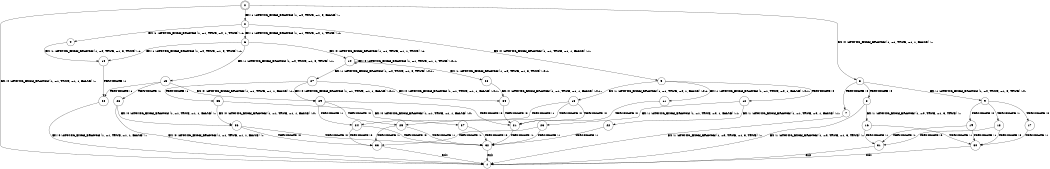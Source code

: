 digraph BCG {
size = "7, 10.5";
center = TRUE;
node [shape = circle];
0 [peripheries = 2];
0 -> 1 [label = "EX !0 !ATOMIC_EXCH_BRANCH (1, +1, TRUE, +1, 1, FALSE) !::"];
0 -> 2 [label = "EX !1 !ATOMIC_EXCH_BRANCH (1, +0, TRUE, +1, 3, FALSE) !::"];
0 -> 3 [label = "EX !0 !ATOMIC_EXCH_BRANCH (1, +1, TRUE, +1, 1, FALSE) !::"];
2 -> 4 [label = "EX !1 !ATOMIC_EXCH_BRANCH (1, +1, TRUE, +0, 1, TRUE) !:1:"];
2 -> 5 [label = "EX !0 !ATOMIC_EXCH_BRANCH (1, +1, TRUE, +1, 1, FALSE) !:1:"];
2 -> 6 [label = "EX !1 !ATOMIC_EXCH_BRANCH (1, +1, TRUE, +0, 1, TRUE) !:1:"];
3 -> 7 [label = "TERMINATE !0"];
3 -> 8 [label = "TERMINATE !0"];
3 -> 9 [label = "EX !1 !ATOMIC_EXCH_BRANCH (1, +0, TRUE, +1, 3, TRUE) !:0:"];
4 -> 10 [label = "EX !1 !ATOMIC_EXCH_BRANCH (1, +0, TRUE, +1, 3, TRUE) !:1:"];
5 -> 11 [label = "EX !1 !ATOMIC_EXCH_BRANCH (1, +1, TRUE, +0, 1, FALSE) !:0:1:"];
5 -> 12 [label = "TERMINATE !0"];
5 -> 13 [label = "EX !1 !ATOMIC_EXCH_BRANCH (1, +1, TRUE, +0, 1, FALSE) !:0:1:"];
6 -> 10 [label = "EX !1 !ATOMIC_EXCH_BRANCH (1, +0, TRUE, +1, 3, TRUE) !:1:"];
6 -> 14 [label = "EX !0 !ATOMIC_EXCH_BRANCH (1, +1, TRUE, +1, 1, TRUE) !:1:"];
6 -> 15 [label = "EX !1 !ATOMIC_EXCH_BRANCH (1, +0, TRUE, +1, 3, TRUE) !:1:"];
7 -> 1 [label = "EX !1 !ATOMIC_EXCH_BRANCH (1, +0, TRUE, +1, 3, TRUE) !::"];
8 -> 1 [label = "EX !1 !ATOMIC_EXCH_BRANCH (1, +0, TRUE, +1, 3, TRUE) !::"];
8 -> 16 [label = "EX !1 !ATOMIC_EXCH_BRANCH (1, +0, TRUE, +1, 3, TRUE) !::"];
9 -> 17 [label = "TERMINATE !0"];
9 -> 18 [label = "TERMINATE !1"];
9 -> 19 [label = "TERMINATE !0"];
10 -> 20 [label = "TERMINATE !1"];
11 -> 21 [label = "TERMINATE !0"];
12 -> 22 [label = "EX !1 !ATOMIC_EXCH_BRANCH (1, +1, TRUE, +0, 1, FALSE) !:1:"];
12 -> 23 [label = "EX !1 !ATOMIC_EXCH_BRANCH (1, +1, TRUE, +0, 1, FALSE) !:1:"];
13 -> 21 [label = "TERMINATE !0"];
13 -> 24 [label = "TERMINATE !1"];
13 -> 25 [label = "TERMINATE !0"];
14 -> 26 [label = "EX !1 !ATOMIC_EXCH_BRANCH (1, +0, TRUE, +1, 3, TRUE) !:0:1:"];
14 -> 27 [label = "EX !1 !ATOMIC_EXCH_BRANCH (1, +0, TRUE, +1, 3, TRUE) !:0:1:"];
14 -> 14 [label = "EX !0 !ATOMIC_EXCH_BRANCH (1, +1, TRUE, +1, 1, TRUE) !:0:1:"];
15 -> 20 [label = "TERMINATE !1"];
15 -> 28 [label = "TERMINATE !1"];
15 -> 29 [label = "EX !0 !ATOMIC_EXCH_BRANCH (1, +1, TRUE, +1, 1, FALSE) !:1:"];
16 -> 30 [label = "TERMINATE !1"];
16 -> 31 [label = "TERMINATE !1"];
17 -> 30 [label = "TERMINATE !1"];
18 -> 30 [label = "TERMINATE !0"];
18 -> 31 [label = "TERMINATE !0"];
19 -> 30 [label = "TERMINATE !1"];
19 -> 31 [label = "TERMINATE !1"];
20 -> 1 [label = "EX !0 !ATOMIC_EXCH_BRANCH (1, +1, TRUE, +1, 1, FALSE) !::"];
21 -> 32 [label = "TERMINATE !1"];
22 -> 32 [label = "TERMINATE !1"];
23 -> 32 [label = "TERMINATE !1"];
23 -> 33 [label = "TERMINATE !1"];
24 -> 32 [label = "TERMINATE !0"];
24 -> 33 [label = "TERMINATE !0"];
25 -> 32 [label = "TERMINATE !1"];
25 -> 33 [label = "TERMINATE !1"];
26 -> 34 [label = "EX !0 !ATOMIC_EXCH_BRANCH (1, +1, TRUE, +1, 1, FALSE) !:0:1:"];
27 -> 34 [label = "EX !0 !ATOMIC_EXCH_BRANCH (1, +1, TRUE, +1, 1, FALSE) !:0:1:"];
27 -> 35 [label = "TERMINATE !1"];
27 -> 29 [label = "EX !0 !ATOMIC_EXCH_BRANCH (1, +1, TRUE, +1, 1, FALSE) !:0:1:"];
28 -> 1 [label = "EX !0 !ATOMIC_EXCH_BRANCH (1, +1, TRUE, +1, 1, FALSE) !::"];
28 -> 36 [label = "EX !0 !ATOMIC_EXCH_BRANCH (1, +1, TRUE, +1, 1, FALSE) !::"];
29 -> 21 [label = "TERMINATE !0"];
29 -> 24 [label = "TERMINATE !1"];
29 -> 25 [label = "TERMINATE !0"];
30 -> 1 [label = "exit"];
31 -> 1 [label = "exit"];
32 -> 1 [label = "exit"];
33 -> 1 [label = "exit"];
34 -> 21 [label = "TERMINATE !0"];
35 -> 37 [label = "EX !0 !ATOMIC_EXCH_BRANCH (1, +1, TRUE, +1, 1, FALSE) !:0:"];
35 -> 36 [label = "EX !0 !ATOMIC_EXCH_BRANCH (1, +1, TRUE, +1, 1, FALSE) !:0:"];
36 -> 32 [label = "TERMINATE !0"];
36 -> 33 [label = "TERMINATE !0"];
37 -> 32 [label = "TERMINATE !0"];
}
